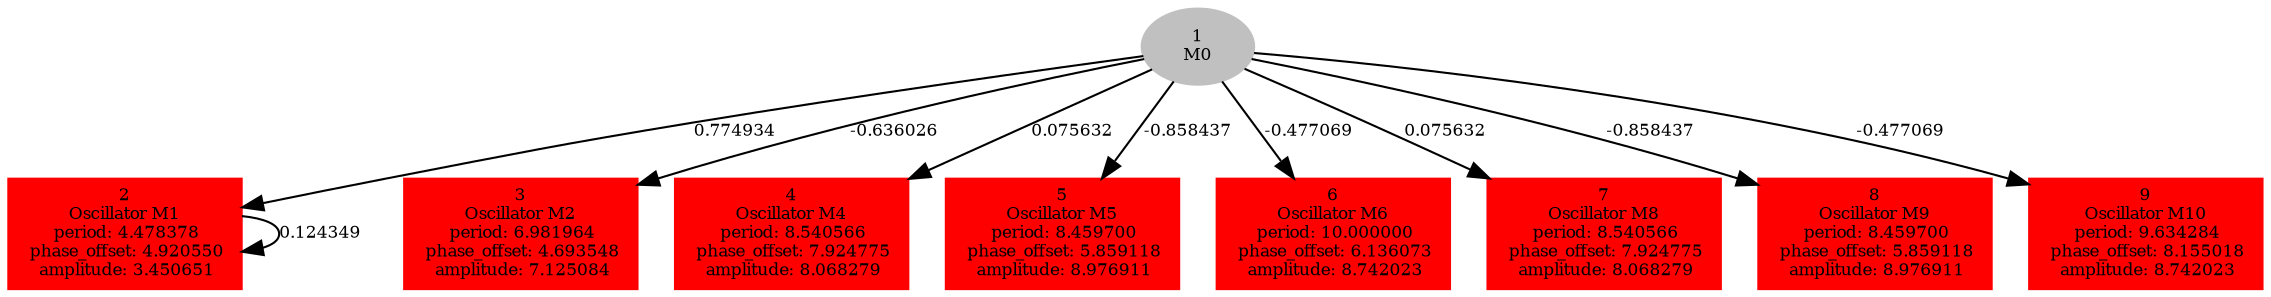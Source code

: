  digraph g{ forcelabels=true;
1[label=<1<BR/>M0>,color="grey",style=filled,fontsize=8];
2 [label=<2<BR />Oscillator M1<BR /> period: 4.478378<BR /> phase_offset: 4.920550<BR /> amplitude: 3.450651>, shape=box,color=red,style=filled,fontsize=8];3 [label=<3<BR />Oscillator M2<BR /> period: 6.981964<BR /> phase_offset: 4.693548<BR /> amplitude: 7.125084>, shape=box,color=red,style=filled,fontsize=8];4 [label=<4<BR />Oscillator M4<BR /> period: 8.540566<BR /> phase_offset: 7.924775<BR /> amplitude: 8.068279>, shape=box,color=red,style=filled,fontsize=8];5 [label=<5<BR />Oscillator M5<BR /> period: 8.459700<BR /> phase_offset: 5.859118<BR /> amplitude: 8.976911>, shape=box,color=red,style=filled,fontsize=8];6 [label=<6<BR />Oscillator M6<BR /> period: 10.000000<BR /> phase_offset: 6.136073<BR /> amplitude: 8.742023>, shape=box,color=red,style=filled,fontsize=8];7 [label=<7<BR />Oscillator M8<BR /> period: 8.540566<BR /> phase_offset: 7.924775<BR /> amplitude: 8.068279>, shape=box,color=red,style=filled,fontsize=8];8 [label=<8<BR />Oscillator M9<BR /> period: 8.459700<BR /> phase_offset: 5.859118<BR /> amplitude: 8.976911>, shape=box,color=red,style=filled,fontsize=8];9 [label=<9<BR />Oscillator M10<BR /> period: 9.634284<BR /> phase_offset: 8.155018<BR /> amplitude: 8.742023>, shape=box,color=red,style=filled,fontsize=8];1 -> 2[label="0.774934 ",fontsize="8"];
1 -> 3[label="-0.636026 ",fontsize="8"];
1 -> 4[label="0.075632 ",fontsize="8"];
1 -> 5[label="-0.858437 ",fontsize="8"];
1 -> 6[label="-0.477069 ",fontsize="8"];
1 -> 7[label="0.075632 ",fontsize="8"];
1 -> 8[label="-0.858437 ",fontsize="8"];
1 -> 9[label="-0.477069 ",fontsize="8"];
2 -> 2[label="0.124349 ",fontsize="8"];
 }
